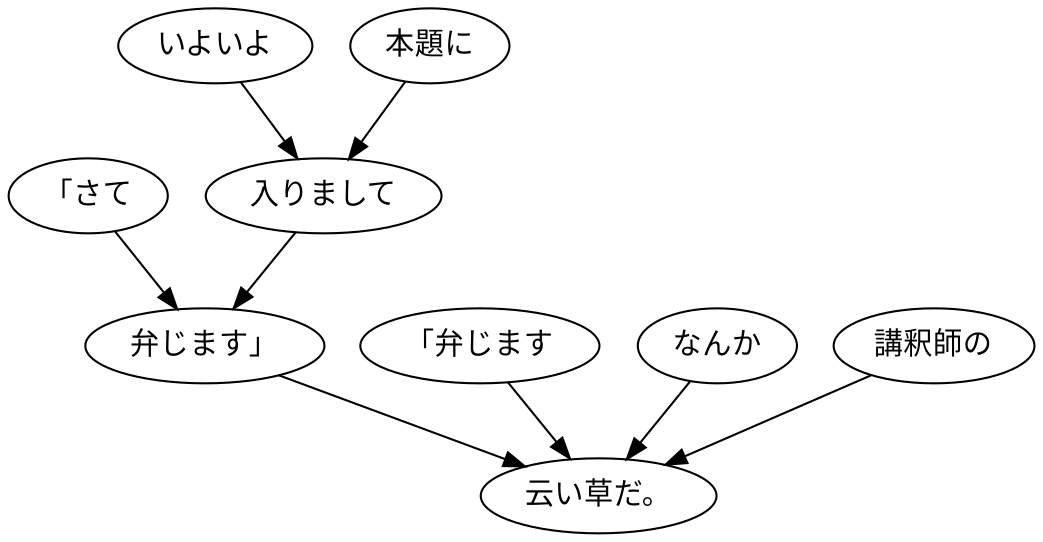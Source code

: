 digraph graph1494 {
	node0 [label="「さて"];
	node1 [label="いよいよ"];
	node2 [label="本題に"];
	node3 [label="入りまして"];
	node4 [label="弁じます」"];
	node5 [label="「弁じます"];
	node6 [label="なんか"];
	node7 [label="講釈師の"];
	node8 [label="云い草だ。"];
	node0 -> node4;
	node1 -> node3;
	node2 -> node3;
	node3 -> node4;
	node4 -> node8;
	node5 -> node8;
	node6 -> node8;
	node7 -> node8;
}
